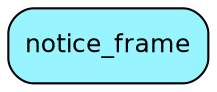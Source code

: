 digraph notice_frame  {
node [shape = box style="rounded, filled" fontname = "Helvetica" fontsize = "12" ]
edge [fontname = "Helvetica" fontsize = "9"]

notice_frame[fillcolor = "cadetblue1"]
}
